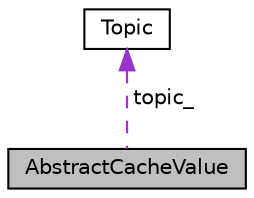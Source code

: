 digraph "AbstractCacheValue"
{
 // LATEX_PDF_SIZE
  edge [fontname="Helvetica",fontsize="10",labelfontname="Helvetica",labelfontsize="10"];
  node [fontname="Helvetica",fontsize="10",shape=record];
  Node1 [label="AbstractCacheValue",height=0.2,width=0.4,color="black", fillcolor="grey75", style="filled", fontcolor="black",tooltip="Abstract base class for cache values."];
  Node2 -> Node1 [dir="back",color="darkorchid3",fontsize="10",style="dashed",label=" topic_" ,fontname="Helvetica"];
  Node2 [label="Topic",height=0.2,width=0.4,color="black", fillcolor="white", style="filled",URL="$classTopic.html",tooltip="A class that represents a topic in the cache."];
}
